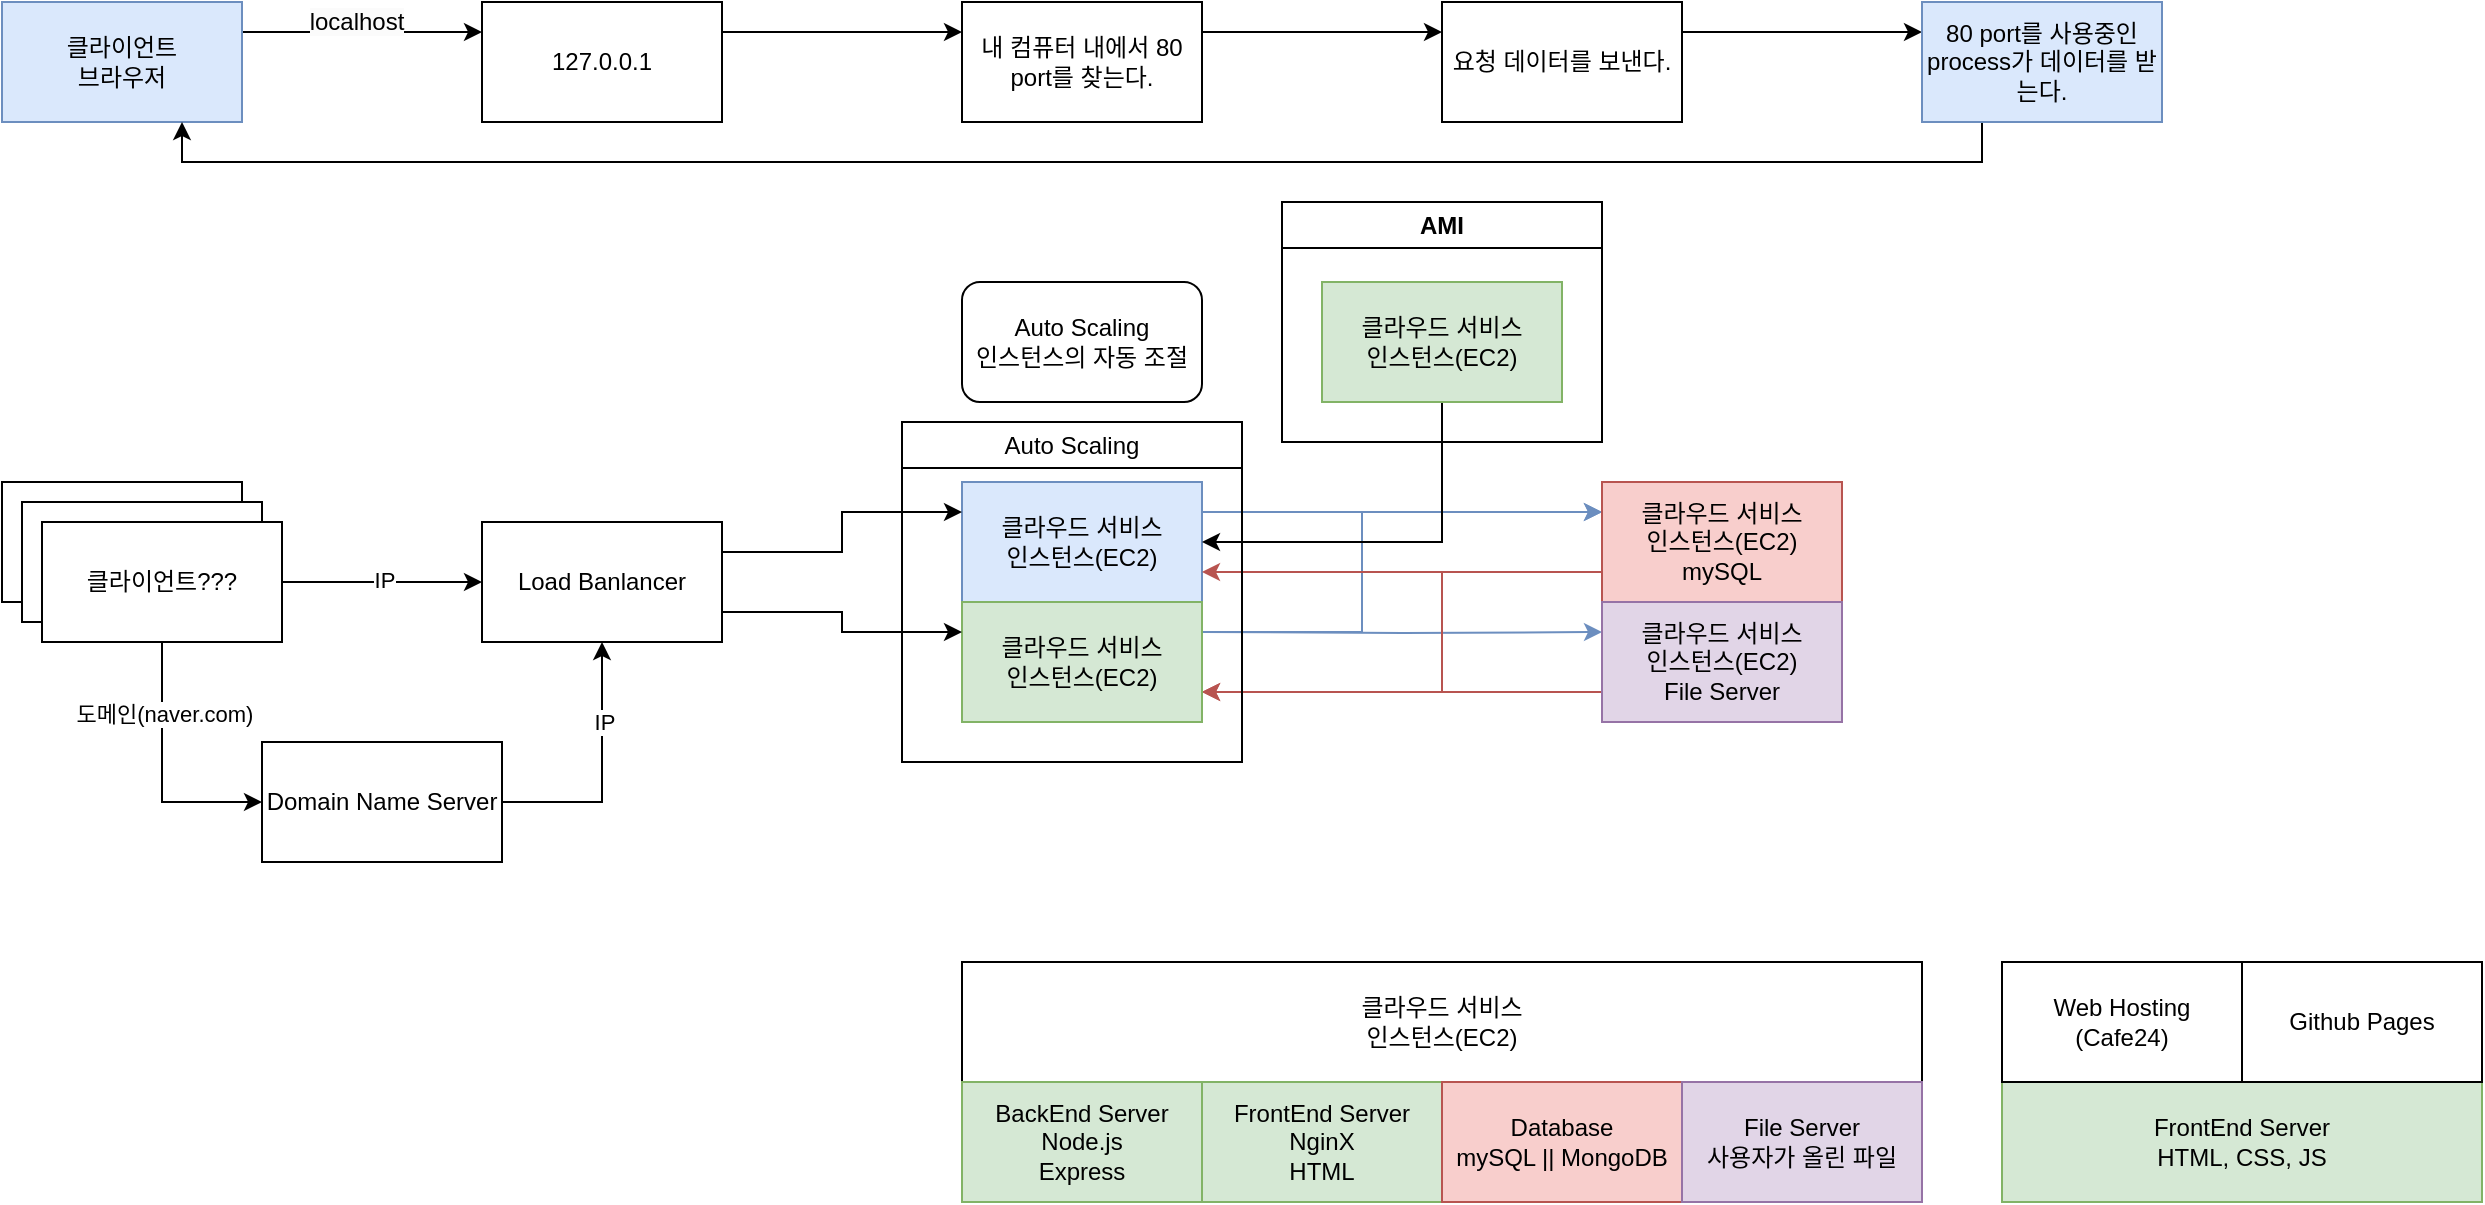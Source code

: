 <mxfile version="24.5.2" type="device">
  <diagram name="페이지-1" id="IzrHYI5sSQail3mEcHFB">
    <mxGraphModel dx="355" dy="190" grid="1" gridSize="10" guides="1" tooltips="1" connect="1" arrows="1" fold="1" page="1" pageScale="1" pageWidth="827" pageHeight="1169" math="0" shadow="0">
      <root>
        <mxCell id="0" />
        <mxCell id="1" parent="0" />
        <mxCell id="Rycm1ArM-xXLczLpoNVL-3" style="edgeStyle=orthogonalEdgeStyle;rounded=0;orthogonalLoop=1;jettySize=auto;html=1;exitX=1;exitY=0.25;exitDx=0;exitDy=0;entryX=0;entryY=0.25;entryDx=0;entryDy=0;" edge="1" parent="1" source="Rycm1ArM-xXLczLpoNVL-1" target="Rycm1ArM-xXLczLpoNVL-2">
          <mxGeometry relative="1" as="geometry" />
        </mxCell>
        <mxCell id="Rycm1ArM-xXLczLpoNVL-4" value="&lt;span style=&quot;font-size: 12px; text-wrap: wrap; background-color: rgb(251, 251, 251);&quot;&gt;l&lt;/span&gt;&lt;span style=&quot;background-color: rgb(251, 251, 251); font-size: 12px; text-wrap: wrap;&quot;&gt;ocalhost&lt;/span&gt;" style="edgeLabel;html=1;align=center;verticalAlign=middle;resizable=0;points=[];" vertex="1" connectable="0" parent="Rycm1ArM-xXLczLpoNVL-3">
          <mxGeometry x="-0.133" relative="1" as="geometry">
            <mxPoint x="5" y="-5" as="offset" />
          </mxGeometry>
        </mxCell>
        <mxCell id="Rycm1ArM-xXLczLpoNVL-1" value="&lt;div&gt;클라이언트&lt;/div&gt;브라우저" style="rounded=0;whiteSpace=wrap;html=1;fillColor=#dae8fc;strokeColor=#6c8ebf;" vertex="1" parent="1">
          <mxGeometry x="40" y="40" width="120" height="60" as="geometry" />
        </mxCell>
        <mxCell id="Rycm1ArM-xXLczLpoNVL-6" style="edgeStyle=orthogonalEdgeStyle;rounded=0;orthogonalLoop=1;jettySize=auto;html=1;exitX=1;exitY=0.25;exitDx=0;exitDy=0;entryX=0;entryY=0.25;entryDx=0;entryDy=0;" edge="1" parent="1" source="Rycm1ArM-xXLczLpoNVL-2" target="Rycm1ArM-xXLczLpoNVL-5">
          <mxGeometry relative="1" as="geometry" />
        </mxCell>
        <mxCell id="Rycm1ArM-xXLczLpoNVL-2" value="127.0.0.1" style="rounded=0;whiteSpace=wrap;html=1;" vertex="1" parent="1">
          <mxGeometry x="280" y="40" width="120" height="60" as="geometry" />
        </mxCell>
        <mxCell id="Rycm1ArM-xXLczLpoNVL-8" style="edgeStyle=orthogonalEdgeStyle;rounded=0;orthogonalLoop=1;jettySize=auto;html=1;exitX=1;exitY=0.25;exitDx=0;exitDy=0;entryX=0;entryY=0.25;entryDx=0;entryDy=0;" edge="1" parent="1" source="Rycm1ArM-xXLczLpoNVL-5" target="Rycm1ArM-xXLczLpoNVL-7">
          <mxGeometry relative="1" as="geometry" />
        </mxCell>
        <mxCell id="Rycm1ArM-xXLczLpoNVL-5" value="내 컴퓨터 내에서 80 port를 찾는다." style="rounded=0;whiteSpace=wrap;html=1;" vertex="1" parent="1">
          <mxGeometry x="520" y="40" width="120" height="60" as="geometry" />
        </mxCell>
        <mxCell id="Rycm1ArM-xXLczLpoNVL-10" style="edgeStyle=orthogonalEdgeStyle;rounded=0;orthogonalLoop=1;jettySize=auto;html=1;exitX=1;exitY=0.25;exitDx=0;exitDy=0;entryX=0;entryY=0.25;entryDx=0;entryDy=0;" edge="1" parent="1" source="Rycm1ArM-xXLczLpoNVL-7" target="Rycm1ArM-xXLczLpoNVL-9">
          <mxGeometry relative="1" as="geometry" />
        </mxCell>
        <mxCell id="Rycm1ArM-xXLczLpoNVL-7" value="요청 데이터를 보낸다." style="rounded=0;whiteSpace=wrap;html=1;" vertex="1" parent="1">
          <mxGeometry x="760" y="40" width="120" height="60" as="geometry" />
        </mxCell>
        <mxCell id="Rycm1ArM-xXLczLpoNVL-11" style="edgeStyle=orthogonalEdgeStyle;rounded=0;orthogonalLoop=1;jettySize=auto;html=1;exitX=0.25;exitY=1;exitDx=0;exitDy=0;entryX=0.75;entryY=1;entryDx=0;entryDy=0;" edge="1" parent="1" source="Rycm1ArM-xXLczLpoNVL-9" target="Rycm1ArM-xXLczLpoNVL-1">
          <mxGeometry relative="1" as="geometry" />
        </mxCell>
        <mxCell id="Rycm1ArM-xXLczLpoNVL-9" value="80 port를 사용중인 process가 데이터를 받는다." style="rounded=0;whiteSpace=wrap;html=1;fillColor=#dae8fc;strokeColor=#6c8ebf;" vertex="1" parent="1">
          <mxGeometry x="1000" y="40" width="120" height="60" as="geometry" />
        </mxCell>
        <mxCell id="Rycm1ArM-xXLczLpoNVL-12" value="&lt;div&gt;클라이언트???&lt;/div&gt;" style="rounded=0;whiteSpace=wrap;html=1;" vertex="1" parent="1">
          <mxGeometry x="40" y="280" width="120" height="60" as="geometry" />
        </mxCell>
        <mxCell id="Rycm1ArM-xXLczLpoNVL-114" style="edgeStyle=orthogonalEdgeStyle;rounded=0;orthogonalLoop=1;jettySize=auto;html=1;exitX=1;exitY=0.25;exitDx=0;exitDy=0;entryX=0;entryY=0.25;entryDx=0;entryDy=0;fillColor=#dae8fc;strokeColor=#6c8ebf;" edge="1" parent="1" source="Rycm1ArM-xXLczLpoNVL-14" target="Rycm1ArM-xXLczLpoNVL-112">
          <mxGeometry relative="1" as="geometry" />
        </mxCell>
        <mxCell id="Rycm1ArM-xXLczLpoNVL-14" value="클라우드 서비스&lt;div&gt;인스턴스(EC2)&lt;/div&gt;" style="rounded=0;whiteSpace=wrap;html=1;fillColor=#dae8fc;strokeColor=#6c8ebf;" vertex="1" parent="1">
          <mxGeometry x="520" y="280" width="120" height="60" as="geometry" />
        </mxCell>
        <mxCell id="Rycm1ArM-xXLczLpoNVL-91" value="Auto Scaling&lt;div&gt;인스턴스의 자동 조절&lt;/div&gt;" style="rounded=1;whiteSpace=wrap;html=1;" vertex="1" parent="1">
          <mxGeometry x="520" y="180" width="120" height="60" as="geometry" />
        </mxCell>
        <mxCell id="Rycm1ArM-xXLczLpoNVL-92" value="&lt;div&gt;클라이언트???&lt;/div&gt;" style="rounded=0;whiteSpace=wrap;html=1;" vertex="1" parent="1">
          <mxGeometry x="50" y="290" width="120" height="60" as="geometry" />
        </mxCell>
        <mxCell id="Rycm1ArM-xXLczLpoNVL-132" style="edgeStyle=orthogonalEdgeStyle;rounded=0;orthogonalLoop=1;jettySize=auto;html=1;exitX=1;exitY=0.5;exitDx=0;exitDy=0;entryX=0;entryY=0.5;entryDx=0;entryDy=0;" edge="1" parent="1" source="Rycm1ArM-xXLczLpoNVL-93" target="Rycm1ArM-xXLczLpoNVL-131">
          <mxGeometry relative="1" as="geometry" />
        </mxCell>
        <mxCell id="Rycm1ArM-xXLczLpoNVL-143" value="IP" style="edgeLabel;html=1;align=center;verticalAlign=middle;resizable=0;points=[];" vertex="1" connectable="0" parent="Rycm1ArM-xXLczLpoNVL-132">
          <mxGeometry x="0.007" y="1" relative="1" as="geometry">
            <mxPoint as="offset" />
          </mxGeometry>
        </mxCell>
        <mxCell id="Rycm1ArM-xXLczLpoNVL-141" style="edgeStyle=orthogonalEdgeStyle;rounded=0;orthogonalLoop=1;jettySize=auto;html=1;exitX=0.5;exitY=1;exitDx=0;exitDy=0;entryX=0;entryY=0.5;entryDx=0;entryDy=0;" edge="1" parent="1" source="Rycm1ArM-xXLczLpoNVL-93" target="Rycm1ArM-xXLczLpoNVL-140">
          <mxGeometry relative="1" as="geometry" />
        </mxCell>
        <mxCell id="Rycm1ArM-xXLczLpoNVL-144" value="도메인(naver.com)" style="edgeLabel;html=1;align=center;verticalAlign=middle;resizable=0;points=[];" vertex="1" connectable="0" parent="Rycm1ArM-xXLczLpoNVL-141">
          <mxGeometry x="-0.454" y="1" relative="1" as="geometry">
            <mxPoint as="offset" />
          </mxGeometry>
        </mxCell>
        <mxCell id="Rycm1ArM-xXLczLpoNVL-93" value="&lt;div&gt;클라이언트???&lt;/div&gt;" style="rounded=0;whiteSpace=wrap;html=1;" vertex="1" parent="1">
          <mxGeometry x="60" y="300" width="120" height="60" as="geometry" />
        </mxCell>
        <mxCell id="Rycm1ArM-xXLczLpoNVL-105" value="클라우드 서비스&lt;div&gt;인스턴스(EC2)&lt;/div&gt;" style="rounded=0;whiteSpace=wrap;html=1;" vertex="1" parent="1">
          <mxGeometry x="520" y="520" width="480" height="60" as="geometry" />
        </mxCell>
        <mxCell id="Rycm1ArM-xXLczLpoNVL-106" value="&lt;div&gt;BackEnd Server&lt;/div&gt;Node.js&lt;div&gt;Express&lt;/div&gt;" style="rounded=0;whiteSpace=wrap;html=1;fillColor=#d5e8d4;strokeColor=#82b366;" vertex="1" parent="1">
          <mxGeometry x="520" y="580" width="120" height="60" as="geometry" />
        </mxCell>
        <mxCell id="Rycm1ArM-xXLczLpoNVL-107" value="&lt;div&gt;FrontEnd Server&lt;/div&gt;NginX&lt;div&gt;HTML&lt;/div&gt;" style="rounded=0;whiteSpace=wrap;html=1;fillColor=#d5e8d4;strokeColor=#82b366;" vertex="1" parent="1">
          <mxGeometry x="640" y="580" width="120" height="60" as="geometry" />
        </mxCell>
        <mxCell id="Rycm1ArM-xXLczLpoNVL-108" value="Database&lt;div&gt;mySQL || MongoDB&lt;/div&gt;" style="rounded=0;whiteSpace=wrap;html=1;fillColor=#f8cecc;strokeColor=#b85450;" vertex="1" parent="1">
          <mxGeometry x="760" y="580" width="120" height="60" as="geometry" />
        </mxCell>
        <mxCell id="Rycm1ArM-xXLczLpoNVL-109" value="&lt;div&gt;File Server&lt;/div&gt;사용자가 올린 파일" style="rounded=0;whiteSpace=wrap;html=1;fillColor=#e1d5e7;strokeColor=#9673a6;" vertex="1" parent="1">
          <mxGeometry x="880" y="580" width="120" height="60" as="geometry" />
        </mxCell>
        <mxCell id="Rycm1ArM-xXLczLpoNVL-115" style="edgeStyle=orthogonalEdgeStyle;rounded=0;orthogonalLoop=1;jettySize=auto;html=1;exitX=1;exitY=0.25;exitDx=0;exitDy=0;entryX=0;entryY=0.25;entryDx=0;entryDy=0;fillColor=#dae8fc;strokeColor=#6c8ebf;" edge="1" parent="1" target="Rycm1ArM-xXLczLpoNVL-112">
          <mxGeometry relative="1" as="geometry">
            <mxPoint x="780" y="320" as="targetPoint" />
            <mxPoint x="640" y="355" as="sourcePoint" />
            <Array as="points">
              <mxPoint x="720" y="355" />
              <mxPoint x="720" y="295" />
            </Array>
          </mxGeometry>
        </mxCell>
        <mxCell id="Rycm1ArM-xXLczLpoNVL-118" style="edgeStyle=orthogonalEdgeStyle;rounded=0;orthogonalLoop=1;jettySize=auto;html=1;exitX=1;exitY=0.25;exitDx=0;exitDy=0;entryX=0;entryY=0.25;entryDx=0;entryDy=0;fillColor=#dae8fc;strokeColor=#6c8ebf;" edge="1" parent="1" target="Rycm1ArM-xXLczLpoNVL-113">
          <mxGeometry relative="1" as="geometry">
            <mxPoint x="640" y="355" as="sourcePoint" />
          </mxGeometry>
        </mxCell>
        <mxCell id="Rycm1ArM-xXLczLpoNVL-116" style="edgeStyle=orthogonalEdgeStyle;rounded=0;orthogonalLoop=1;jettySize=auto;html=1;exitX=0;exitY=0.75;exitDx=0;exitDy=0;entryX=1;entryY=0.75;entryDx=0;entryDy=0;fillColor=#f8cecc;strokeColor=#b85450;" edge="1" parent="1" source="Rycm1ArM-xXLczLpoNVL-112" target="Rycm1ArM-xXLczLpoNVL-14">
          <mxGeometry relative="1" as="geometry" />
        </mxCell>
        <mxCell id="Rycm1ArM-xXLczLpoNVL-120" style="edgeStyle=orthogonalEdgeStyle;rounded=0;orthogonalLoop=1;jettySize=auto;html=1;exitX=0;exitY=0.75;exitDx=0;exitDy=0;entryX=1;entryY=0.75;entryDx=0;entryDy=0;fillColor=#f8cecc;strokeColor=#b85450;" edge="1" parent="1" source="Rycm1ArM-xXLczLpoNVL-112">
          <mxGeometry relative="1" as="geometry">
            <mxPoint x="640" y="385" as="targetPoint" />
            <Array as="points">
              <mxPoint x="760" y="325" />
              <mxPoint x="760" y="385" />
            </Array>
          </mxGeometry>
        </mxCell>
        <mxCell id="Rycm1ArM-xXLczLpoNVL-112" value="클라우드 서비스&lt;div&gt;인스턴스(EC2)&lt;/div&gt;&lt;div&gt;mySQL&lt;/div&gt;" style="rounded=0;whiteSpace=wrap;html=1;fillColor=#f8cecc;strokeColor=#b85450;" vertex="1" parent="1">
          <mxGeometry x="840" y="280" width="120" height="60" as="geometry" />
        </mxCell>
        <mxCell id="Rycm1ArM-xXLczLpoNVL-117" style="edgeStyle=orthogonalEdgeStyle;rounded=0;orthogonalLoop=1;jettySize=auto;html=1;exitX=0;exitY=0.75;exitDx=0;exitDy=0;entryX=1;entryY=0.75;entryDx=0;entryDy=0;fillColor=#f8cecc;strokeColor=#b85450;" edge="1" parent="1" source="Rycm1ArM-xXLczLpoNVL-113">
          <mxGeometry relative="1" as="geometry">
            <mxPoint x="640" y="385" as="targetPoint" />
          </mxGeometry>
        </mxCell>
        <mxCell id="Rycm1ArM-xXLczLpoNVL-113" value="클라우드 서비스&lt;div&gt;인스턴스(EC2)&lt;/div&gt;&lt;div&gt;File Server&lt;/div&gt;" style="rounded=0;whiteSpace=wrap;html=1;fillColor=#e1d5e7;strokeColor=#9673a6;" vertex="1" parent="1">
          <mxGeometry x="840" y="340" width="120" height="60" as="geometry" />
        </mxCell>
        <mxCell id="Rycm1ArM-xXLczLpoNVL-122" style="edgeStyle=orthogonalEdgeStyle;rounded=0;orthogonalLoop=1;jettySize=auto;html=1;exitX=0.5;exitY=1;exitDx=0;exitDy=0;entryX=1;entryY=0.5;entryDx=0;entryDy=0;" edge="1" parent="1" source="Rycm1ArM-xXLczLpoNVL-121" target="Rycm1ArM-xXLczLpoNVL-14">
          <mxGeometry relative="1" as="geometry" />
        </mxCell>
        <mxCell id="Rycm1ArM-xXLczLpoNVL-126" value="클라우드 서비스&lt;div&gt;인스턴스(EC2)&lt;/div&gt;" style="rounded=0;whiteSpace=wrap;html=1;fillColor=#d5e8d4;strokeColor=#82b366;" vertex="1" parent="1">
          <mxGeometry x="520" y="340" width="120" height="60" as="geometry" />
        </mxCell>
        <mxCell id="Rycm1ArM-xXLczLpoNVL-133" style="edgeStyle=orthogonalEdgeStyle;rounded=0;orthogonalLoop=1;jettySize=auto;html=1;exitX=1;exitY=0.25;exitDx=0;exitDy=0;entryX=0;entryY=0.25;entryDx=0;entryDy=0;" edge="1" parent="1" source="Rycm1ArM-xXLczLpoNVL-131" target="Rycm1ArM-xXLczLpoNVL-14">
          <mxGeometry relative="1" as="geometry" />
        </mxCell>
        <mxCell id="Rycm1ArM-xXLczLpoNVL-134" style="edgeStyle=orthogonalEdgeStyle;rounded=0;orthogonalLoop=1;jettySize=auto;html=1;exitX=1;exitY=0.75;exitDx=0;exitDy=0;entryX=0;entryY=0.25;entryDx=0;entryDy=0;" edge="1" parent="1" source="Rycm1ArM-xXLczLpoNVL-131" target="Rycm1ArM-xXLczLpoNVL-126">
          <mxGeometry relative="1" as="geometry" />
        </mxCell>
        <mxCell id="Rycm1ArM-xXLczLpoNVL-131" value="Load Banlancer" style="rounded=0;whiteSpace=wrap;html=1;" vertex="1" parent="1">
          <mxGeometry x="280" y="300" width="120" height="60" as="geometry" />
        </mxCell>
        <mxCell id="Rycm1ArM-xXLczLpoNVL-135" value="AMI" style="swimlane;whiteSpace=wrap;html=1;" vertex="1" parent="1">
          <mxGeometry x="680" y="140" width="160" height="120" as="geometry" />
        </mxCell>
        <mxCell id="Rycm1ArM-xXLczLpoNVL-121" value="클라우드 서비스&lt;div&gt;인스턴스(EC2)&lt;/div&gt;" style="rounded=0;whiteSpace=wrap;html=1;fillColor=#d5e8d4;strokeColor=#82b366;" vertex="1" parent="Rycm1ArM-xXLczLpoNVL-135">
          <mxGeometry x="20" y="40" width="120" height="60" as="geometry" />
        </mxCell>
        <mxCell id="Rycm1ArM-xXLczLpoNVL-136" value="&lt;span style=&quot;font-weight: 400;&quot;&gt;Auto Scaling&lt;/span&gt;" style="swimlane;whiteSpace=wrap;html=1;" vertex="1" parent="1">
          <mxGeometry x="490" y="250" width="170" height="170" as="geometry" />
        </mxCell>
        <mxCell id="Rycm1ArM-xXLczLpoNVL-137" value="&lt;div&gt;FrontEnd Server&lt;/div&gt;&lt;div&gt;&lt;span style=&quot;background-color: initial;&quot;&gt;HTML, CSS, JS&lt;/span&gt;&lt;/div&gt;" style="rounded=0;whiteSpace=wrap;html=1;fillColor=#d5e8d4;strokeColor=#82b366;" vertex="1" parent="1">
          <mxGeometry x="1040" y="580" width="240" height="60" as="geometry" />
        </mxCell>
        <mxCell id="Rycm1ArM-xXLczLpoNVL-138" value="Web Hosting&lt;div&gt;(Cafe24)&lt;/div&gt;" style="rounded=0;whiteSpace=wrap;html=1;" vertex="1" parent="1">
          <mxGeometry x="1040" y="520" width="120" height="60" as="geometry" />
        </mxCell>
        <mxCell id="Rycm1ArM-xXLczLpoNVL-139" value="Github Pages" style="rounded=0;whiteSpace=wrap;html=1;" vertex="1" parent="1">
          <mxGeometry x="1160" y="520" width="120" height="60" as="geometry" />
        </mxCell>
        <mxCell id="Rycm1ArM-xXLczLpoNVL-142" style="edgeStyle=orthogonalEdgeStyle;rounded=0;orthogonalLoop=1;jettySize=auto;html=1;exitX=1;exitY=0.5;exitDx=0;exitDy=0;entryX=0.5;entryY=1;entryDx=0;entryDy=0;" edge="1" parent="1" source="Rycm1ArM-xXLczLpoNVL-140" target="Rycm1ArM-xXLczLpoNVL-131">
          <mxGeometry relative="1" as="geometry" />
        </mxCell>
        <mxCell id="Rycm1ArM-xXLczLpoNVL-145" value="IP" style="edgeLabel;html=1;align=center;verticalAlign=middle;resizable=0;points=[];" vertex="1" connectable="0" parent="Rycm1ArM-xXLczLpoNVL-142">
          <mxGeometry x="0.396" y="-1" relative="1" as="geometry">
            <mxPoint as="offset" />
          </mxGeometry>
        </mxCell>
        <mxCell id="Rycm1ArM-xXLczLpoNVL-140" value="Domain Name Server" style="rounded=0;whiteSpace=wrap;html=1;" vertex="1" parent="1">
          <mxGeometry x="170" y="410" width="120" height="60" as="geometry" />
        </mxCell>
      </root>
    </mxGraphModel>
  </diagram>
</mxfile>
